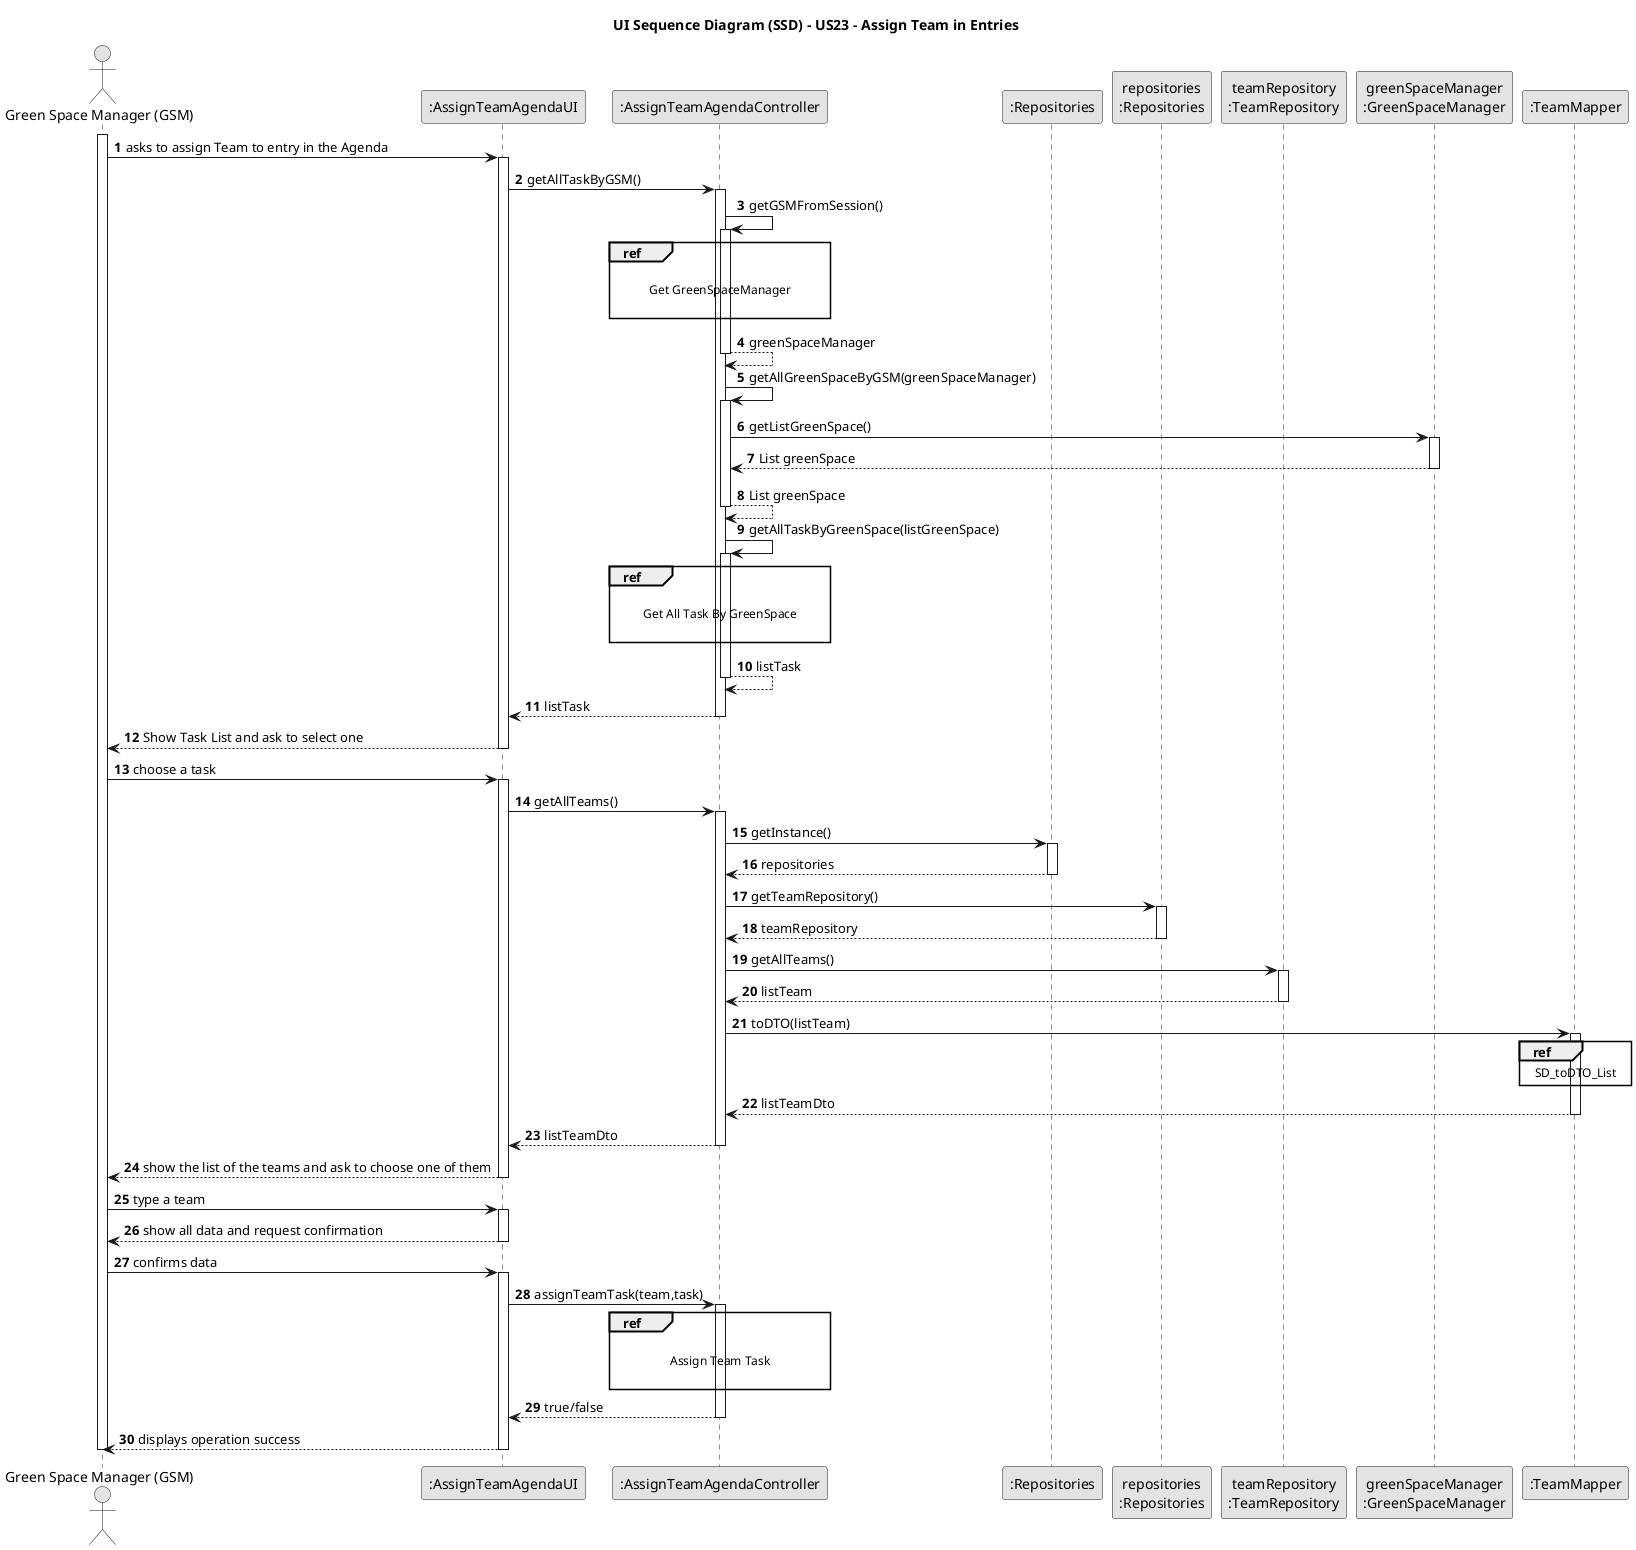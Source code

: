 @startuml
skinparam monochrome true
skinparam packageStyle rectangle
skinparam shadowing false

title UI Sequence Diagram (SSD) - US23 - Assign Team in Entries

autonumber

'hide footbox
actor "Green Space Manager (GSM)" as GSM

participant ":AssignTeamAgendaUI" as UI
participant ":AssignTeamAgendaController" as CTRL
participant ":Repositories" as RepositorySingleton
participant "repositories\n:Repositories" as PLAT
participant "teamRepository\n:TeamRepository" as TR
participant "greenSpaceManager\n:GreenSpaceManager" as GSMO
participant ":TeamMapper" as TEAMMP



activate GSM	

GSM	 -> UI : asks to assign Team to entry in the Agenda

activate UI

UI -> CTRL : getAllTaskByGSM()

activate CTRL

CTRL -> CTRL : getGSMFromSession()

activate CTRL

ref over CTRL

Get GreenSpaceManager

end

CTRL --> CTRL : greenSpaceManager

deactivate CTRL

CTRL -> CTRL : getAllGreenSpaceByGSM(greenSpaceManager)

activate CTRL

CTRL -> GSMO : getListGreenSpace()

activate GSMO

GSMO --> CTRL : List greenSpace

deactivate GSMO

CTRL --> CTRL : List greenSpace

deactivate CTRL

CTRL -> CTRL : getAllTaskByGreenSpace(listGreenSpace)

activate CTRL

ref over CTRL

Get All Task By GreenSpace

end

CTRL --> CTRL : listTask

deactivate

CTRL --> UI : listTask

deactivate CTRL

UI --> GSM	 : Show Task List and ask to select one
deactivate UI

GSM	->UI: choose a task

activate UI

UI -> CTRL : getAllTeams()

activate CTRL

CTRL -> RepositorySingleton : getInstance()

activate RepositorySingleton

RepositorySingleton --> CTRL : repositories

deactivate RepositorySingleton

CTRL -> PLAT : getTeamRepository()

activate PLAT

PLAT --> CTRL: teamRepository

deactivate PLAT

CTRL -> TR : getAllTeams()

activate TR

TR --> CTRL : listTeam

deactivate TR

CTRL -> TEAMMP : toDTO(listTeam)

activate TEAMMP

ref over TEAMMP
    SD_toDTO_List
end

TEAMMP --> CTRL : listTeamDto

deactivate TEAMMP

CTRL --> UI : listTeamDto



deactivate CTRL

UI --> GSM	 : show the list of the teams and ask to choose one of them

deactivate UI

GSM	 -> UI : type a team

activate UI

UI --> GSM : show all data and request confirmation

deactivate UI

GSM -> UI : confirms data

activate UI

UI -> CTRL: assignTeamTask(team,task)

activate CTRL

ref over CTRL

Assign Team Task

end

CTRL --> UI : true/false

deactivate CTRL

UI --> GSM	 : displays operation success

deactivate UI

deactivate GSM
@enduml